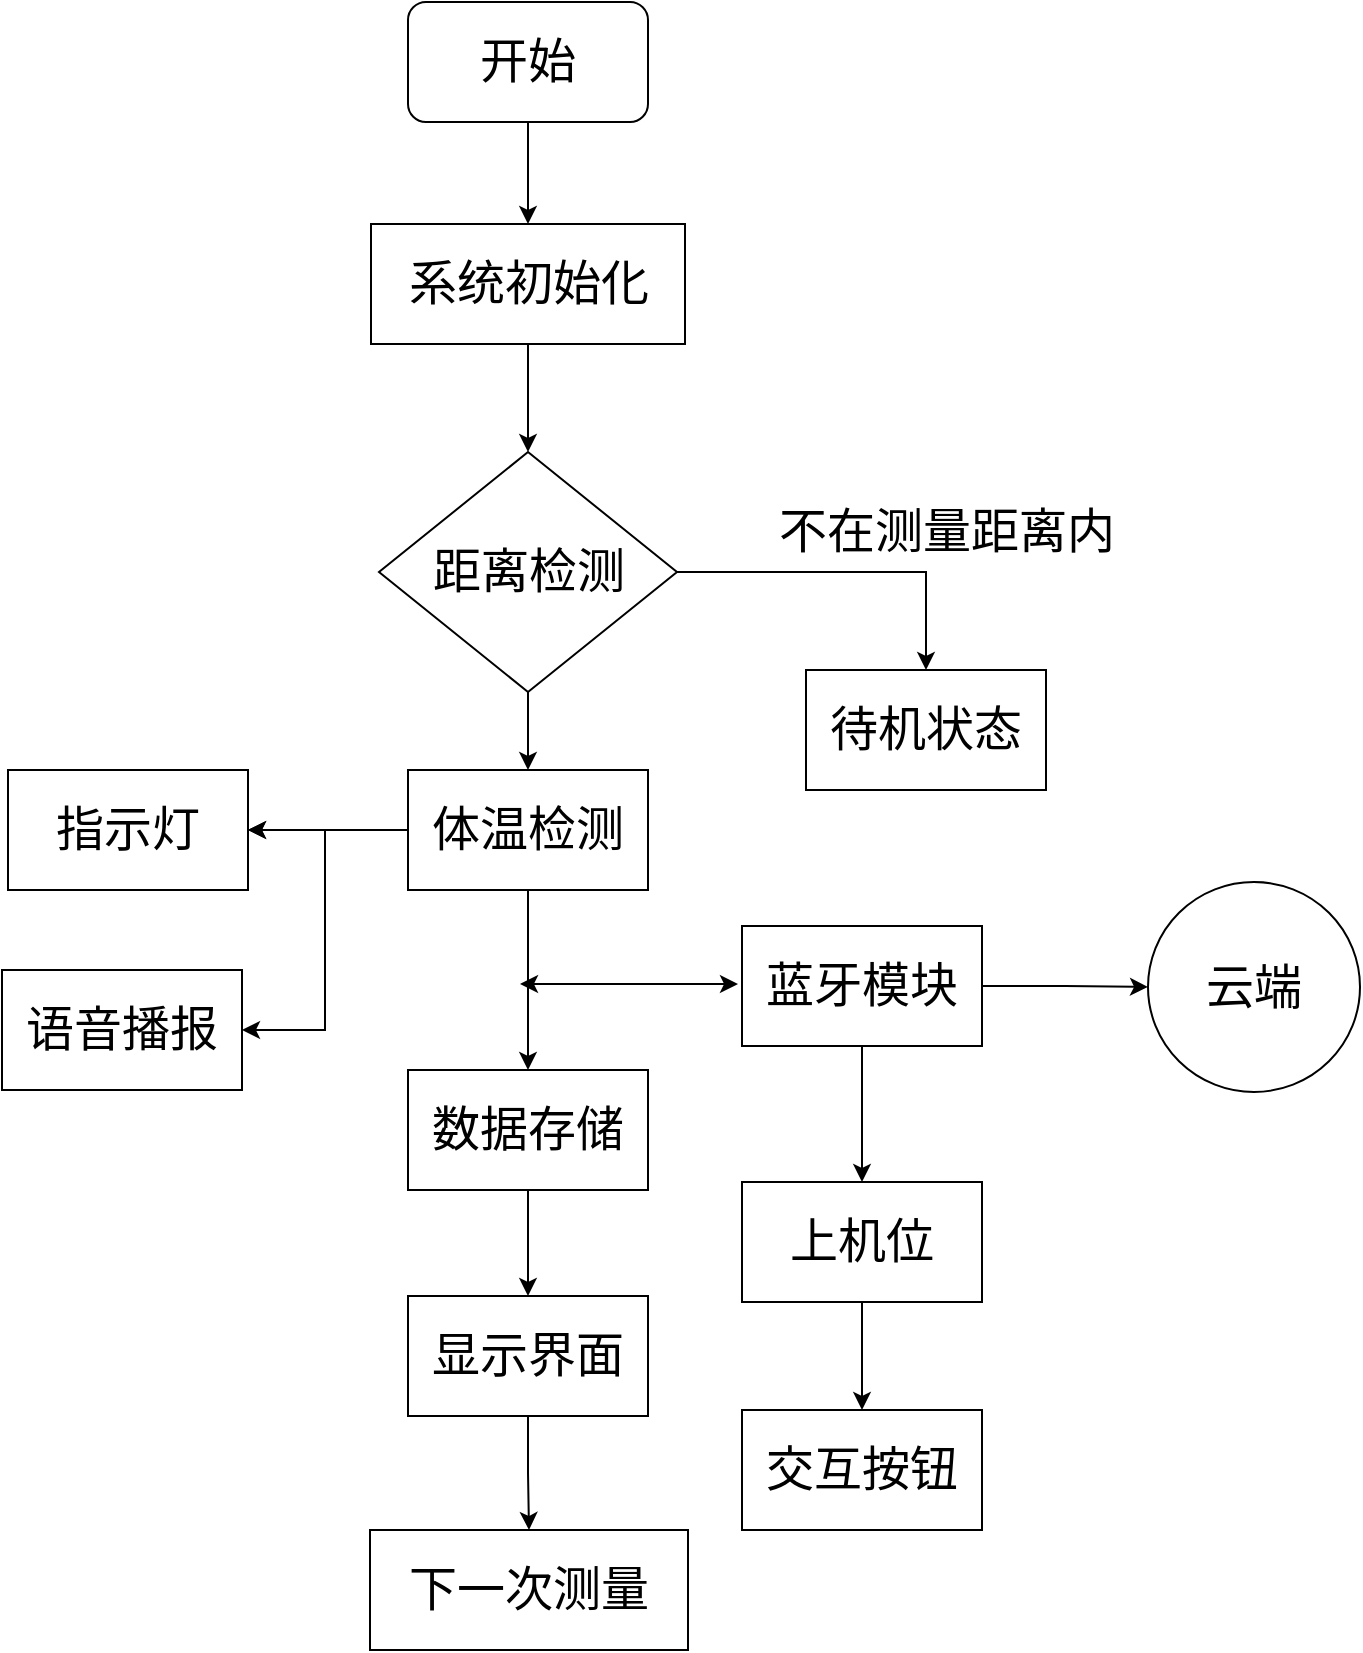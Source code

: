 <mxfile version="24.0.7" type="github">
  <diagram name="第 1 页" id="v_zHzjvY570mF-fDky7u">
    <mxGraphModel dx="175" dy="577" grid="0" gridSize="10" guides="1" tooltips="1" connect="1" arrows="1" fold="1" page="1" pageScale="1" pageWidth="827" pageHeight="1169" math="0" shadow="0">
      <root>
        <mxCell id="0" />
        <mxCell id="1" parent="0" />
        <mxCell id="f6C3fQsBrLVOm-zXx-8L-1" value="" style="edgeStyle=orthogonalEdgeStyle;rounded=0;orthogonalLoop=1;jettySize=auto;html=1;" edge="1" parent="1" source="f6C3fQsBrLVOm-zXx-8L-2" target="f6C3fQsBrLVOm-zXx-8L-4">
          <mxGeometry relative="1" as="geometry" />
        </mxCell>
        <mxCell id="f6C3fQsBrLVOm-zXx-8L-2" value="&lt;font style=&quot;font-size: 24px;&quot;&gt;开始&lt;/font&gt;" style="rounded=1;whiteSpace=wrap;html=1;" vertex="1" parent="1">
          <mxGeometry x="1128" y="196" width="120" height="60" as="geometry" />
        </mxCell>
        <mxCell id="f6C3fQsBrLVOm-zXx-8L-3" value="" style="edgeStyle=orthogonalEdgeStyle;rounded=0;orthogonalLoop=1;jettySize=auto;html=1;" edge="1" parent="1" source="f6C3fQsBrLVOm-zXx-8L-4" target="f6C3fQsBrLVOm-zXx-8L-7">
          <mxGeometry relative="1" as="geometry" />
        </mxCell>
        <mxCell id="f6C3fQsBrLVOm-zXx-8L-4" value="&lt;font style=&quot;font-size: 24px;&quot;&gt;系统初始化&lt;/font&gt;" style="rounded=0;whiteSpace=wrap;html=1;" vertex="1" parent="1">
          <mxGeometry x="1109.5" y="307" width="157" height="60" as="geometry" />
        </mxCell>
        <mxCell id="f6C3fQsBrLVOm-zXx-8L-5" value="" style="edgeStyle=orthogonalEdgeStyle;rounded=0;orthogonalLoop=1;jettySize=auto;html=1;" edge="1" parent="1" source="f6C3fQsBrLVOm-zXx-8L-7" target="f6C3fQsBrLVOm-zXx-8L-12">
          <mxGeometry relative="1" as="geometry" />
        </mxCell>
        <mxCell id="f6C3fQsBrLVOm-zXx-8L-6" style="edgeStyle=orthogonalEdgeStyle;rounded=0;orthogonalLoop=1;jettySize=auto;html=1;exitX=1;exitY=0.5;exitDx=0;exitDy=0;entryX=0.5;entryY=0;entryDx=0;entryDy=0;" edge="1" parent="1" source="f6C3fQsBrLVOm-zXx-8L-7" target="f6C3fQsBrLVOm-zXx-8L-13">
          <mxGeometry relative="1" as="geometry" />
        </mxCell>
        <mxCell id="f6C3fQsBrLVOm-zXx-8L-7" value="&lt;font style=&quot;font-size: 24px;&quot;&gt;距离检测&lt;/font&gt;" style="rhombus;whiteSpace=wrap;html=1;rounded=0;" vertex="1" parent="1">
          <mxGeometry x="1113.5" y="421" width="149" height="120" as="geometry" />
        </mxCell>
        <mxCell id="f6C3fQsBrLVOm-zXx-8L-8" value="" style="edgeStyle=orthogonalEdgeStyle;rounded=0;orthogonalLoop=1;jettySize=auto;html=1;" edge="1" parent="1" source="f6C3fQsBrLVOm-zXx-8L-12" target="f6C3fQsBrLVOm-zXx-8L-16">
          <mxGeometry relative="1" as="geometry" />
        </mxCell>
        <mxCell id="f6C3fQsBrLVOm-zXx-8L-9" value="" style="edgeStyle=orthogonalEdgeStyle;rounded=0;orthogonalLoop=1;jettySize=auto;html=1;" edge="1" parent="1" source="f6C3fQsBrLVOm-zXx-8L-12" target="f6C3fQsBrLVOm-zXx-8L-22">
          <mxGeometry relative="1" as="geometry" />
        </mxCell>
        <mxCell id="f6C3fQsBrLVOm-zXx-8L-10" value="" style="edgeStyle=orthogonalEdgeStyle;rounded=0;orthogonalLoop=1;jettySize=auto;html=1;" edge="1" parent="1" source="f6C3fQsBrLVOm-zXx-8L-12" target="f6C3fQsBrLVOm-zXx-8L-22">
          <mxGeometry relative="1" as="geometry" />
        </mxCell>
        <mxCell id="f6C3fQsBrLVOm-zXx-8L-11" style="edgeStyle=orthogonalEdgeStyle;rounded=0;orthogonalLoop=1;jettySize=auto;html=1;exitX=0;exitY=0.5;exitDx=0;exitDy=0;entryX=1;entryY=0.5;entryDx=0;entryDy=0;" edge="1" parent="1" source="f6C3fQsBrLVOm-zXx-8L-12" target="f6C3fQsBrLVOm-zXx-8L-23">
          <mxGeometry relative="1" as="geometry" />
        </mxCell>
        <mxCell id="f6C3fQsBrLVOm-zXx-8L-12" value="&lt;span style=&quot;font-size: 24px;&quot;&gt;体温检测&lt;/span&gt;" style="whiteSpace=wrap;html=1;rounded=0;" vertex="1" parent="1">
          <mxGeometry x="1128" y="580" width="120" height="60" as="geometry" />
        </mxCell>
        <mxCell id="f6C3fQsBrLVOm-zXx-8L-13" value="&lt;font style=&quot;font-size: 24px;&quot;&gt;待机状态&lt;/font&gt;" style="whiteSpace=wrap;html=1;rounded=0;" vertex="1" parent="1">
          <mxGeometry x="1327" y="530" width="120" height="60" as="geometry" />
        </mxCell>
        <mxCell id="f6C3fQsBrLVOm-zXx-8L-14" value="&lt;font style=&quot;font-size: 24px;&quot;&gt;不在测量距离内&lt;/font&gt;" style="text;html=1;align=center;verticalAlign=middle;resizable=0;points=[];autosize=1;strokeColor=none;fillColor=none;" vertex="1" parent="1">
          <mxGeometry x="1304" y="440" width="186" height="41" as="geometry" />
        </mxCell>
        <mxCell id="f6C3fQsBrLVOm-zXx-8L-15" value="" style="edgeStyle=orthogonalEdgeStyle;rounded=0;orthogonalLoop=1;jettySize=auto;html=1;" edge="1" parent="1" source="f6C3fQsBrLVOm-zXx-8L-16" target="f6C3fQsBrLVOm-zXx-8L-28">
          <mxGeometry relative="1" as="geometry" />
        </mxCell>
        <mxCell id="f6C3fQsBrLVOm-zXx-8L-16" value="&lt;font style=&quot;font-size: 24px;&quot;&gt;数据存储&lt;/font&gt;" style="whiteSpace=wrap;html=1;rounded=0;" vertex="1" parent="1">
          <mxGeometry x="1128" y="730" width="120" height="60" as="geometry" />
        </mxCell>
        <mxCell id="f6C3fQsBrLVOm-zXx-8L-17" value="" style="endArrow=classic;startArrow=classic;html=1;rounded=0;" edge="1" parent="1">
          <mxGeometry width="50" height="50" relative="1" as="geometry">
            <mxPoint x="1293" y="687" as="sourcePoint" />
            <mxPoint x="1184" y="687" as="targetPoint" />
          </mxGeometry>
        </mxCell>
        <mxCell id="f6C3fQsBrLVOm-zXx-8L-18" value="" style="edgeStyle=orthogonalEdgeStyle;rounded=0;orthogonalLoop=1;jettySize=auto;html=1;" edge="1" parent="1" source="f6C3fQsBrLVOm-zXx-8L-20" target="f6C3fQsBrLVOm-zXx-8L-21">
          <mxGeometry relative="1" as="geometry" />
        </mxCell>
        <mxCell id="f6C3fQsBrLVOm-zXx-8L-19" value="" style="edgeStyle=orthogonalEdgeStyle;rounded=0;orthogonalLoop=1;jettySize=auto;html=1;" edge="1" parent="1" source="f6C3fQsBrLVOm-zXx-8L-20" target="f6C3fQsBrLVOm-zXx-8L-25">
          <mxGeometry relative="1" as="geometry" />
        </mxCell>
        <mxCell id="f6C3fQsBrLVOm-zXx-8L-20" value="&lt;font style=&quot;font-size: 24px;&quot;&gt;蓝牙模块&lt;/font&gt;" style="rounded=0;whiteSpace=wrap;html=1;" vertex="1" parent="1">
          <mxGeometry x="1295" y="658" width="120" height="60" as="geometry" />
        </mxCell>
        <mxCell id="f6C3fQsBrLVOm-zXx-8L-21" value="&lt;font style=&quot;font-size: 24px;&quot;&gt;云端&lt;/font&gt;" style="ellipse;whiteSpace=wrap;html=1;rounded=0;" vertex="1" parent="1">
          <mxGeometry x="1498" y="636" width="106" height="105" as="geometry" />
        </mxCell>
        <mxCell id="f6C3fQsBrLVOm-zXx-8L-22" value="&lt;font style=&quot;font-size: 24px;&quot;&gt;指示灯&lt;/font&gt;" style="whiteSpace=wrap;html=1;rounded=0;" vertex="1" parent="1">
          <mxGeometry x="928" y="580" width="120" height="60" as="geometry" />
        </mxCell>
        <mxCell id="f6C3fQsBrLVOm-zXx-8L-23" value="&lt;font style=&quot;font-size: 24px;&quot;&gt;语音播报&lt;/font&gt;" style="rounded=0;whiteSpace=wrap;html=1;" vertex="1" parent="1">
          <mxGeometry x="925" y="680" width="120" height="60" as="geometry" />
        </mxCell>
        <mxCell id="f6C3fQsBrLVOm-zXx-8L-24" value="" style="edgeStyle=orthogonalEdgeStyle;rounded=0;orthogonalLoop=1;jettySize=auto;html=1;" edge="1" parent="1" source="f6C3fQsBrLVOm-zXx-8L-25" target="f6C3fQsBrLVOm-zXx-8L-26">
          <mxGeometry relative="1" as="geometry" />
        </mxCell>
        <mxCell id="f6C3fQsBrLVOm-zXx-8L-25" value="&lt;font style=&quot;font-size: 24px;&quot;&gt;上机位&lt;/font&gt;" style="whiteSpace=wrap;html=1;rounded=0;" vertex="1" parent="1">
          <mxGeometry x="1295" y="786" width="120" height="60" as="geometry" />
        </mxCell>
        <mxCell id="f6C3fQsBrLVOm-zXx-8L-26" value="&lt;font style=&quot;font-size: 24px;&quot;&gt;交互按钮&lt;/font&gt;" style="whiteSpace=wrap;html=1;rounded=0;" vertex="1" parent="1">
          <mxGeometry x="1295" y="900" width="120" height="60" as="geometry" />
        </mxCell>
        <mxCell id="f6C3fQsBrLVOm-zXx-8L-27" value="" style="edgeStyle=orthogonalEdgeStyle;rounded=0;orthogonalLoop=1;jettySize=auto;html=1;" edge="1" parent="1" source="f6C3fQsBrLVOm-zXx-8L-28" target="f6C3fQsBrLVOm-zXx-8L-29">
          <mxGeometry relative="1" as="geometry" />
        </mxCell>
        <mxCell id="f6C3fQsBrLVOm-zXx-8L-28" value="&lt;font style=&quot;font-size: 24px;&quot;&gt;显示界面&lt;/font&gt;" style="whiteSpace=wrap;html=1;rounded=0;" vertex="1" parent="1">
          <mxGeometry x="1128" y="843" width="120" height="60" as="geometry" />
        </mxCell>
        <mxCell id="f6C3fQsBrLVOm-zXx-8L-29" value="&lt;font style=&quot;font-size: 24px;&quot;&gt;下一次测量&lt;/font&gt;" style="whiteSpace=wrap;html=1;rounded=0;" vertex="1" parent="1">
          <mxGeometry x="1109" y="960" width="159" height="60" as="geometry" />
        </mxCell>
      </root>
    </mxGraphModel>
  </diagram>
</mxfile>
